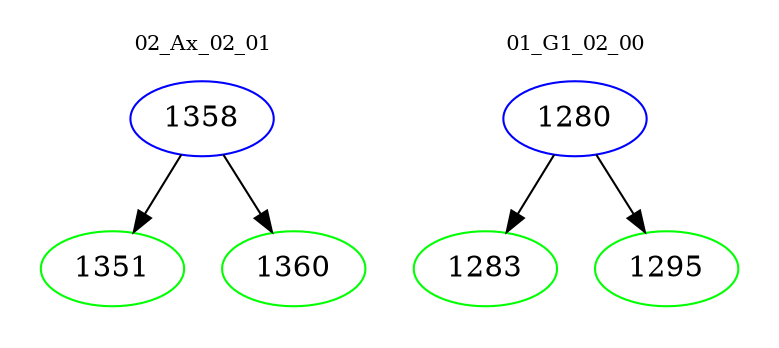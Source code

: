 digraph{
subgraph cluster_0 {
color = white
label = "02_Ax_02_01";
fontsize=10;
T0_1358 [label="1358", color="blue"]
T0_1358 -> T0_1351 [color="black"]
T0_1351 [label="1351", color="green"]
T0_1358 -> T0_1360 [color="black"]
T0_1360 [label="1360", color="green"]
}
subgraph cluster_1 {
color = white
label = "01_G1_02_00";
fontsize=10;
T1_1280 [label="1280", color="blue"]
T1_1280 -> T1_1283 [color="black"]
T1_1283 [label="1283", color="green"]
T1_1280 -> T1_1295 [color="black"]
T1_1295 [label="1295", color="green"]
}
}
